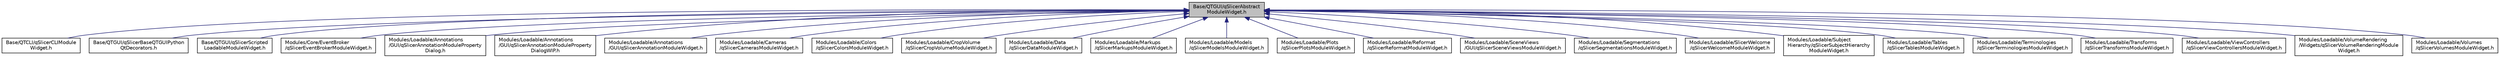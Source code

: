 digraph "Base/QTGUI/qSlicerAbstractModuleWidget.h"
{
  bgcolor="transparent";
  edge [fontname="Helvetica",fontsize="10",labelfontname="Helvetica",labelfontsize="10"];
  node [fontname="Helvetica",fontsize="10",shape=record];
  Node11 [label="Base/QTGUI/qSlicerAbstract\lModuleWidget.h",height=0.2,width=0.4,color="black", fillcolor="grey75", style="filled", fontcolor="black"];
  Node11 -> Node12 [dir="back",color="midnightblue",fontsize="10",style="solid",fontname="Helvetica"];
  Node12 [label="Base/QTCLI/qSlicerCLIModule\lWidget.h",height=0.2,width=0.4,color="black",URL="$qSlicerCLIModuleWidget_8h.html"];
  Node11 -> Node13 [dir="back",color="midnightblue",fontsize="10",style="solid",fontname="Helvetica"];
  Node13 [label="Base/QTGUI/qSlicerBaseQTGUIPython\lQtDecorators.h",height=0.2,width=0.4,color="black",URL="$qSlicerBaseQTGUIPythonQtDecorators_8h.html"];
  Node11 -> Node14 [dir="back",color="midnightblue",fontsize="10",style="solid",fontname="Helvetica"];
  Node14 [label="Base/QTGUI/qSlicerScripted\lLoadableModuleWidget.h",height=0.2,width=0.4,color="black",URL="$qSlicerScriptedLoadableModuleWidget_8h.html"];
  Node11 -> Node15 [dir="back",color="midnightblue",fontsize="10",style="solid",fontname="Helvetica"];
  Node15 [label="Modules/Core/EventBroker\l/qSlicerEventBrokerModuleWidget.h",height=0.2,width=0.4,color="black",URL="$qSlicerEventBrokerModuleWidget_8h.html"];
  Node11 -> Node16 [dir="back",color="midnightblue",fontsize="10",style="solid",fontname="Helvetica"];
  Node16 [label="Modules/Loadable/Annotations\l/GUI/qSlicerAnnotationModuleProperty\lDialog.h",height=0.2,width=0.4,color="black",URL="$qSlicerAnnotationModulePropertyDialog_8h.html"];
  Node11 -> Node17 [dir="back",color="midnightblue",fontsize="10",style="solid",fontname="Helvetica"];
  Node17 [label="Modules/Loadable/Annotations\l/GUI/qSlicerAnnotationModuleProperty\lDialogWIP.h",height=0.2,width=0.4,color="black",URL="$qSlicerAnnotationModulePropertyDialogWIP_8h.html"];
  Node11 -> Node18 [dir="back",color="midnightblue",fontsize="10",style="solid",fontname="Helvetica"];
  Node18 [label="Modules/Loadable/Annotations\l/GUI/qSlicerAnnotationModuleWidget.h",height=0.2,width=0.4,color="black",URL="$qSlicerAnnotationModuleWidget_8h.html"];
  Node11 -> Node19 [dir="back",color="midnightblue",fontsize="10",style="solid",fontname="Helvetica"];
  Node19 [label="Modules/Loadable/Cameras\l/qSlicerCamerasModuleWidget.h",height=0.2,width=0.4,color="black",URL="$qSlicerCamerasModuleWidget_8h.html"];
  Node11 -> Node20 [dir="back",color="midnightblue",fontsize="10",style="solid",fontname="Helvetica"];
  Node20 [label="Modules/Loadable/Colors\l/qSlicerColorsModuleWidget.h",height=0.2,width=0.4,color="black",URL="$qSlicerColorsModuleWidget_8h.html"];
  Node11 -> Node21 [dir="back",color="midnightblue",fontsize="10",style="solid",fontname="Helvetica"];
  Node21 [label="Modules/Loadable/CropVolume\l/qSlicerCropVolumeModuleWidget.h",height=0.2,width=0.4,color="black",URL="$qSlicerCropVolumeModuleWidget_8h.html"];
  Node11 -> Node22 [dir="back",color="midnightblue",fontsize="10",style="solid",fontname="Helvetica"];
  Node22 [label="Modules/Loadable/Data\l/qSlicerDataModuleWidget.h",height=0.2,width=0.4,color="black",URL="$qSlicerDataModuleWidget_8h.html"];
  Node11 -> Node23 [dir="back",color="midnightblue",fontsize="10",style="solid",fontname="Helvetica"];
  Node23 [label="Modules/Loadable/Markups\l/qSlicerMarkupsModuleWidget.h",height=0.2,width=0.4,color="black",URL="$qSlicerMarkupsModuleWidget_8h.html"];
  Node11 -> Node24 [dir="back",color="midnightblue",fontsize="10",style="solid",fontname="Helvetica"];
  Node24 [label="Modules/Loadable/Models\l/qSlicerModelsModuleWidget.h",height=0.2,width=0.4,color="black",URL="$qSlicerModelsModuleWidget_8h.html"];
  Node11 -> Node25 [dir="back",color="midnightblue",fontsize="10",style="solid",fontname="Helvetica"];
  Node25 [label="Modules/Loadable/Plots\l/qSlicerPlotsModuleWidget.h",height=0.2,width=0.4,color="black",URL="$qSlicerPlotsModuleWidget_8h.html"];
  Node11 -> Node26 [dir="back",color="midnightblue",fontsize="10",style="solid",fontname="Helvetica"];
  Node26 [label="Modules/Loadable/Reformat\l/qSlicerReformatModuleWidget.h",height=0.2,width=0.4,color="black",URL="$qSlicerReformatModuleWidget_8h.html"];
  Node11 -> Node27 [dir="back",color="midnightblue",fontsize="10",style="solid",fontname="Helvetica"];
  Node27 [label="Modules/Loadable/SceneViews\l/GUI/qSlicerSceneViewsModuleWidget.h",height=0.2,width=0.4,color="black",URL="$qSlicerSceneViewsModuleWidget_8h.html"];
  Node11 -> Node28 [dir="back",color="midnightblue",fontsize="10",style="solid",fontname="Helvetica"];
  Node28 [label="Modules/Loadable/Segmentations\l/qSlicerSegmentationsModuleWidget.h",height=0.2,width=0.4,color="black",URL="$qSlicerSegmentationsModuleWidget_8h.html"];
  Node11 -> Node29 [dir="back",color="midnightblue",fontsize="10",style="solid",fontname="Helvetica"];
  Node29 [label="Modules/Loadable/SlicerWelcome\l/qSlicerWelcomeModuleWidget.h",height=0.2,width=0.4,color="black",URL="$qSlicerWelcomeModuleWidget_8h.html"];
  Node11 -> Node30 [dir="back",color="midnightblue",fontsize="10",style="solid",fontname="Helvetica"];
  Node30 [label="Modules/Loadable/Subject\lHierarchy/qSlicerSubjectHierarchy\lModuleWidget.h",height=0.2,width=0.4,color="black",URL="$qSlicerSubjectHierarchyModuleWidget_8h.html"];
  Node11 -> Node31 [dir="back",color="midnightblue",fontsize="10",style="solid",fontname="Helvetica"];
  Node31 [label="Modules/Loadable/Tables\l/qSlicerTablesModuleWidget.h",height=0.2,width=0.4,color="black",URL="$qSlicerTablesModuleWidget_8h.html"];
  Node11 -> Node32 [dir="back",color="midnightblue",fontsize="10",style="solid",fontname="Helvetica"];
  Node32 [label="Modules/Loadable/Terminologies\l/qSlicerTerminologiesModuleWidget.h",height=0.2,width=0.4,color="black",URL="$qSlicerTerminologiesModuleWidget_8h.html"];
  Node11 -> Node33 [dir="back",color="midnightblue",fontsize="10",style="solid",fontname="Helvetica"];
  Node33 [label="Modules/Loadable/Transforms\l/qSlicerTransformsModuleWidget.h",height=0.2,width=0.4,color="black",URL="$qSlicerTransformsModuleWidget_8h.html"];
  Node11 -> Node34 [dir="back",color="midnightblue",fontsize="10",style="solid",fontname="Helvetica"];
  Node34 [label="Modules/Loadable/ViewControllers\l/qSlicerViewControllersModuleWidget.h",height=0.2,width=0.4,color="black",URL="$qSlicerViewControllersModuleWidget_8h.html"];
  Node11 -> Node35 [dir="back",color="midnightblue",fontsize="10",style="solid",fontname="Helvetica"];
  Node35 [label="Modules/Loadable/VolumeRendering\l/Widgets/qSlicerVolumeRenderingModule\lWidget.h",height=0.2,width=0.4,color="black",URL="$qSlicerVolumeRenderingModuleWidget_8h.html"];
  Node11 -> Node36 [dir="back",color="midnightblue",fontsize="10",style="solid",fontname="Helvetica"];
  Node36 [label="Modules/Loadable/Volumes\l/qSlicerVolumesModuleWidget.h",height=0.2,width=0.4,color="black",URL="$qSlicerVolumesModuleWidget_8h.html"];
}

